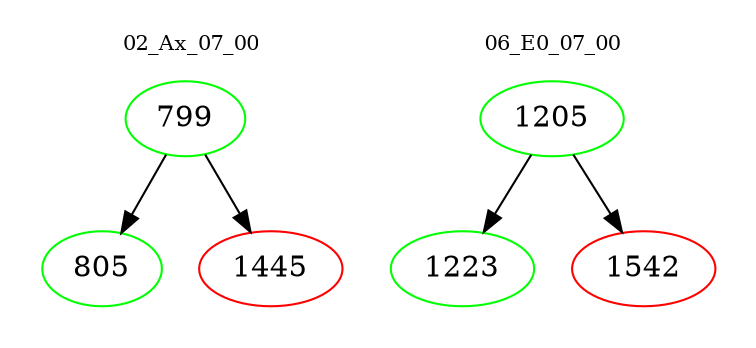 digraph{
subgraph cluster_0 {
color = white
label = "02_Ax_07_00";
fontsize=10;
T0_799 [label="799", color="green"]
T0_799 -> T0_805 [color="black"]
T0_805 [label="805", color="green"]
T0_799 -> T0_1445 [color="black"]
T0_1445 [label="1445", color="red"]
}
subgraph cluster_1 {
color = white
label = "06_E0_07_00";
fontsize=10;
T1_1205 [label="1205", color="green"]
T1_1205 -> T1_1223 [color="black"]
T1_1223 [label="1223", color="green"]
T1_1205 -> T1_1542 [color="black"]
T1_1542 [label="1542", color="red"]
}
}
